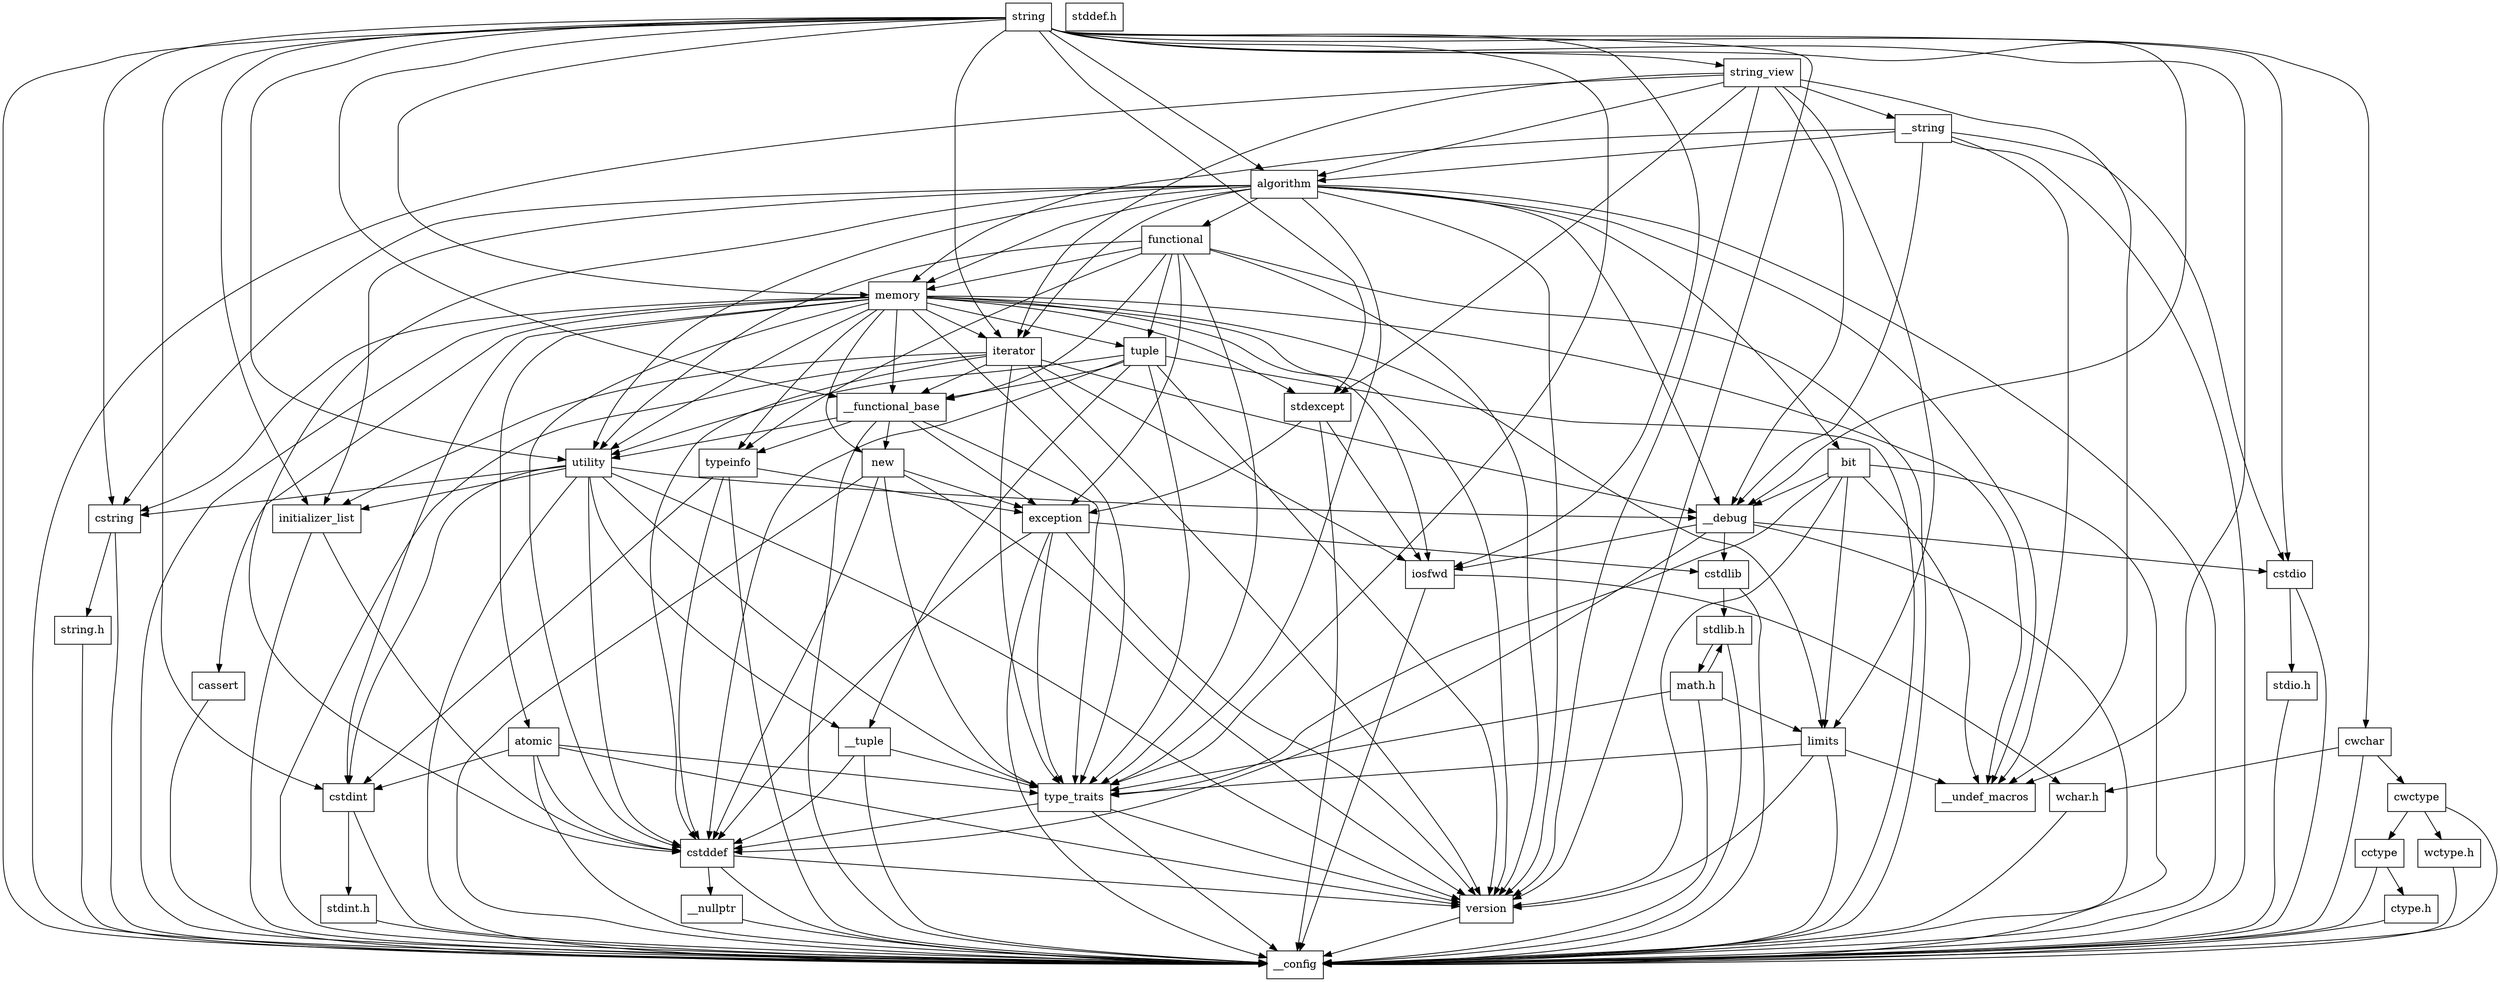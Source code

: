 digraph "dependencies" {
  header_1 [ shape="box", label="string"];
  header_2 [ shape="box", label="__config"];
  header_11 [ shape="box", label="string_view"];
  header_12 [ shape="box", label="__string"];
  header_13 [ shape="box", label="algorithm"];
  header_14 [ shape="box", label="initializer_list"];
  header_15 [ shape="box", label="cstddef"];
  header_16 [ shape="box", label="version"];
  header_19 [ shape="box", label="__nullptr"];
  header_20 [ shape="box", label="type_traits"];
  header_21 [ shape="box", label="cstring"];
  header_22 [ shape="box", label="string.h"];
  header_25 [ shape="box", label="stddef.h"];
  header_29 [ shape="box", label="utility"];
  header_30 [ shape="box", label="__tuple"];
  header_31 [ shape="box", label="cstdint"];
  header_32 [ shape="box", label="stdint.h"];
  header_40 [ shape="box", label="__debug"];
  header_41 [ shape="box", label="iosfwd"];
  header_42 [ shape="box", label="wchar.h"];
  header_52 [ shape="box", label="cstdlib"];
  header_53 [ shape="box", label="stdlib.h"];
  header_78 [ shape="box", label="math.h"];
  header_90 [ shape="box", label="limits"];
  header_91 [ shape="box", label="__undef_macros"];
  header_92 [ shape="box", label="cstdio"];
  header_93 [ shape="box", label="stdio.h"];
  header_102 [ shape="box", label="memory"];
  header_103 [ shape="box", label="typeinfo"];
  header_104 [ shape="box", label="exception"];
  header_105 [ shape="box", label="new"];
  header_106 [ shape="box", label="iterator"];
  header_107 [ shape="box", label="__functional_base"];
  header_108 [ shape="box", label="tuple"];
  header_109 [ shape="box", label="stdexcept"];
  header_110 [ shape="box", label="cassert"];
  header_112 [ shape="box", label="atomic"];
  header_113 [ shape="box", label="functional"];
  header_114 [ shape="box", label="bit"];
  header_115 [ shape="box", label="cwchar"];
  header_116 [ shape="box", label="cwctype"];
  header_117 [ shape="box", label="cctype"];
  header_118 [ shape="box", label="ctype.h"];
  header_120 [ shape="box", label="wctype.h"];
  header_114 -> header_2;
  header_114 -> header_90;
  header_114 -> header_20;
  header_114 -> header_16;
  header_114 -> header_40;
  header_114 -> header_91;
  header_116 -> header_2;
  header_116 -> header_117;
  header_116 -> header_120;
  header_29 -> header_2;
  header_29 -> header_30;
  header_29 -> header_20;
  header_29 -> header_14;
  header_29 -> header_15;
  header_29 -> header_21;
  header_29 -> header_31;
  header_29 -> header_16;
  header_29 -> header_40;
  header_52 -> header_2;
  header_52 -> header_53;
  header_90 -> header_2;
  header_90 -> header_20;
  header_90 -> header_91;
  header_90 -> header_16;
  header_112 -> header_2;
  header_112 -> header_15;
  header_112 -> header_31;
  header_112 -> header_20;
  header_112 -> header_16;
  header_11 -> header_2;
  header_11 -> header_12;
  header_11 -> header_13;
  header_11 -> header_106;
  header_11 -> header_90;
  header_11 -> header_109;
  header_11 -> header_16;
  header_11 -> header_40;
  header_11 -> header_91;
  header_16 -> header_2;
  header_109 -> header_2;
  header_109 -> header_104;
  header_109 -> header_41;
  header_13 -> header_2;
  header_13 -> header_14;
  header_13 -> header_20;
  header_13 -> header_21;
  header_13 -> header_29;
  header_13 -> header_102;
  header_13 -> header_113;
  header_13 -> header_106;
  header_13 -> header_15;
  header_13 -> header_114;
  header_13 -> header_16;
  header_13 -> header_40;
  header_13 -> header_91;
  header_105 -> header_2;
  header_105 -> header_104;
  header_105 -> header_20;
  header_105 -> header_15;
  header_105 -> header_16;
  header_92 -> header_2;
  header_92 -> header_93;
  header_22 -> header_2;
  header_115 -> header_2;
  header_115 -> header_116;
  header_115 -> header_42;
  header_42 -> header_2;
  header_15 -> header_2;
  header_15 -> header_16;
  header_15 -> header_19;
  header_93 -> header_2;
  header_103 -> header_2;
  header_103 -> header_104;
  header_103 -> header_15;
  header_103 -> header_31;
  header_32 -> header_2;
  header_113 -> header_2;
  header_113 -> header_20;
  header_113 -> header_103;
  header_113 -> header_104;
  header_113 -> header_102;
  header_113 -> header_108;
  header_113 -> header_29;
  header_113 -> header_16;
  header_113 -> header_107;
  header_1 -> header_2;
  header_1 -> header_11;
  header_1 -> header_41;
  header_1 -> header_21;
  header_1 -> header_92;
  header_1 -> header_115;
  header_1 -> header_13;
  header_1 -> header_106;
  header_1 -> header_29;
  header_1 -> header_102;
  header_1 -> header_109;
  header_1 -> header_20;
  header_1 -> header_14;
  header_1 -> header_107;
  header_1 -> header_16;
  header_1 -> header_31;
  header_1 -> header_40;
  header_1 -> header_91;
  header_31 -> header_2;
  header_31 -> header_32;
  header_107 -> header_2;
  header_107 -> header_20;
  header_107 -> header_103;
  header_107 -> header_104;
  header_107 -> header_105;
  header_107 -> header_29;
  header_12 -> header_2;
  header_12 -> header_13;
  header_12 -> header_92;
  header_12 -> header_102;
  header_12 -> header_40;
  header_12 -> header_91;
  header_30 -> header_2;
  header_30 -> header_15;
  header_30 -> header_20;
  header_14 -> header_2;
  header_14 -> header_15;
  header_78 -> header_2;
  header_78 -> header_53;
  header_78 -> header_20;
  header_78 -> header_90;
  header_53 -> header_2;
  header_53 -> header_78;
  header_20 -> header_2;
  header_20 -> header_15;
  header_20 -> header_16;
  header_40 -> header_2;
  header_40 -> header_41;
  header_40 -> header_52;
  header_40 -> header_92;
  header_40 -> header_15;
  header_102 -> header_2;
  header_102 -> header_20;
  header_102 -> header_103;
  header_102 -> header_15;
  header_102 -> header_31;
  header_102 -> header_105;
  header_102 -> header_29;
  header_102 -> header_90;
  header_102 -> header_106;
  header_102 -> header_107;
  header_102 -> header_41;
  header_102 -> header_108;
  header_102 -> header_109;
  header_102 -> header_21;
  header_102 -> header_110;
  header_102 -> header_112;
  header_102 -> header_16;
  header_102 -> header_91;
  header_117 -> header_2;
  header_117 -> header_118;
  header_19 -> header_2;
  header_118 -> header_2;
  header_21 -> header_2;
  header_21 -> header_22;
  header_108 -> header_2;
  header_108 -> header_30;
  header_108 -> header_15;
  header_108 -> header_20;
  header_108 -> header_107;
  header_108 -> header_29;
  header_108 -> header_16;
  header_110 -> header_2;
  header_120 -> header_2;
  header_104 -> header_2;
  header_104 -> header_15;
  header_104 -> header_52;
  header_104 -> header_20;
  header_104 -> header_16;
  header_106 -> header_2;
  header_106 -> header_41;
  header_106 -> header_107;
  header_106 -> header_20;
  header_106 -> header_15;
  header_106 -> header_14;
  header_106 -> header_16;
  header_106 -> header_40;
  header_41 -> header_2;
  header_41 -> header_42;
}